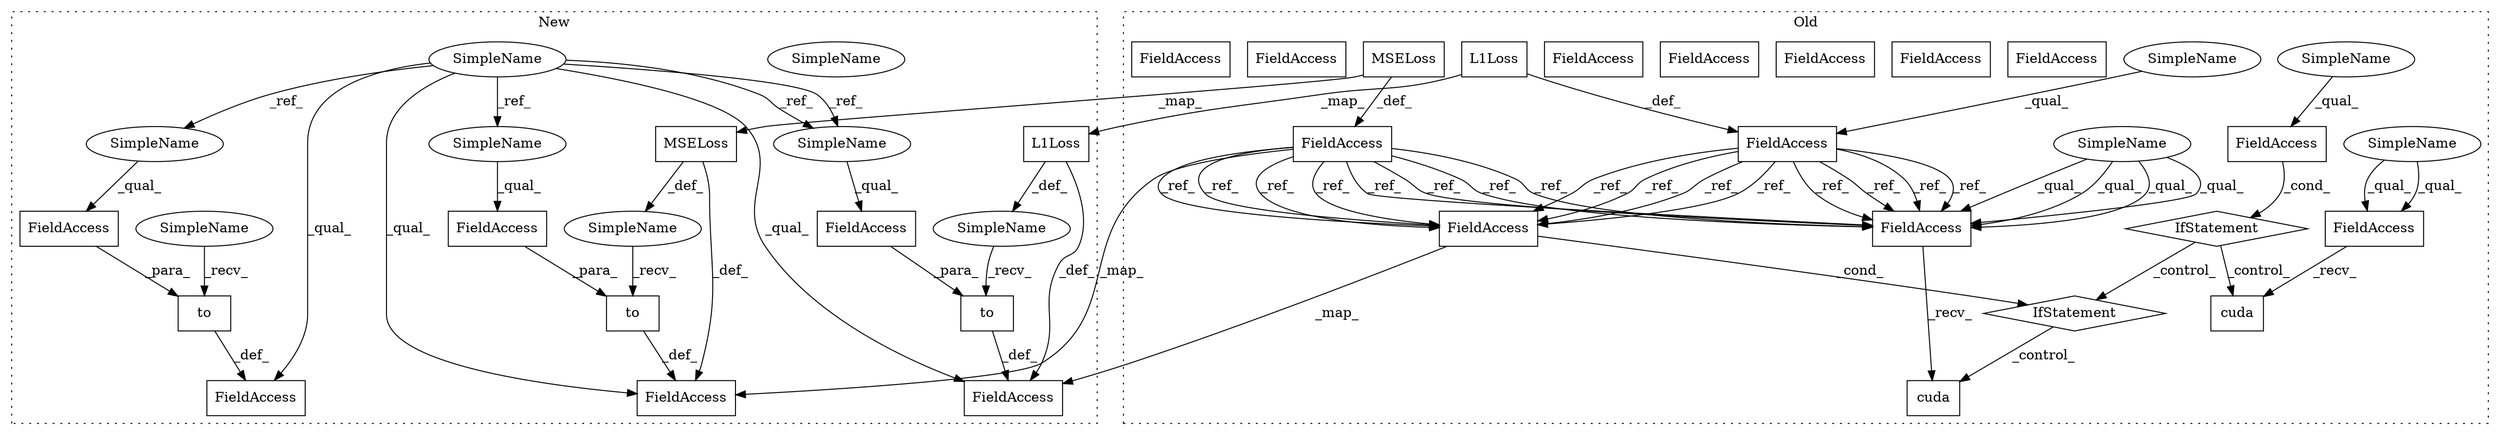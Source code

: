 digraph G {
subgraph cluster0 {
1 [label="L1Loss" a="32" s="1003" l="8" shape="box"];
12 [label="MSELoss" a="32" s="1095" l="9" shape="box"];
16 [label="cuda" a="32" s="2538" l="6" shape="box"];
17 [label="FieldAccess" a="22" s="2499" l="12" shape="box"];
19 [label="FieldAccess" a="22" s="1073" l="12" shape="box"];
21 [label="FieldAccess" a="22" s="2525" l="12" shape="box"];
23 [label="cuda" a="32" s="2646" l="6" shape="box"];
24 [label="IfStatement" a="25" s="2467,2483" l="4,2" shape="diamond"];
25 [label="FieldAccess" a="22" s="2471" l="12" shape="box"];
26 [label="FieldAccess" a="22" s="2633" l="12" shape="box"];
27 [label="FieldAccess" a="22" s="981" l="12" shape="box"];
28 [label="IfStatement" a="25" s="2495,2511" l="4,2" shape="diamond"];
29 [label="FieldAccess" a="22" s="2499" l="12" shape="box"];
30 [label="FieldAccess" a="22" s="2525" l="12" shape="box"];
34 [label="SimpleName" a="42" s="2633" l="4" shape="ellipse"];
35 [label="SimpleName" a="42" s="2471" l="4" shape="ellipse"];
36 [label="SimpleName" a="42" s="2525" l="4" shape="ellipse"];
37 [label="SimpleName" a="42" s="981" l="4" shape="ellipse"];
38 [label="FieldAccess" a="22" s="2525" l="12" shape="box"];
39 [label="FieldAccess" a="22" s="2499" l="12" shape="box"];
40 [label="FieldAccess" a="22" s="2499" l="12" shape="box"];
41 [label="FieldAccess" a="22" s="2525" l="12" shape="box"];
42 [label="FieldAccess" a="22" s="2633" l="12" shape="box"];
label = "Old";
style="dotted";
}
subgraph cluster1 {
2 [label="L1Loss" a="32" s="1035" l="8" shape="box"];
3 [label="to" a="32" s="1044,1058" l="3,1" shape="box"];
4 [label="FieldAccess" a="22" s="1047" l="11" shape="box"];
5 [label="SimpleName" a="42" s="1047" l="4" shape="ellipse"];
6 [label="SimpleName" a="42" s="378" l="4" shape="ellipse"];
7 [label="FieldAccess" a="22" s="1156" l="11" shape="box"];
8 [label="to" a="32" s="1153,1167" l="3,1" shape="box"];
9 [label="SimpleName" a="42" s="" l="" shape="ellipse"];
10 [label="SimpleName" a="42" s="" l="" shape="ellipse"];
11 [label="MSELoss" a="32" s="1143" l="9" shape="box"];
13 [label="FieldAccess" a="22" s="2139" l="11" shape="box"];
14 [label="to" a="32" s="2136,2150" l="3,1" shape="box"];
15 [label="SimpleName" a="42" s="" l="" shape="ellipse"];
18 [label="FieldAccess" a="22" s="1013" l="12" shape="box"];
20 [label="FieldAccess" a="22" s="1121" l="12" shape="box"];
22 [label="FieldAccess" a="22" s="2084" l="12" shape="box"];
31 [label="SimpleName" a="42" s="1047" l="4" shape="ellipse"];
32 [label="SimpleName" a="42" s="2139" l="4" shape="ellipse"];
33 [label="SimpleName" a="42" s="1156" l="4" shape="ellipse"];
label = "New";
style="dotted";
}
1 -> 27 [label="_def_"];
1 -> 2 [label="_map_"];
2 -> 18 [label="_def_"];
2 -> 10 [label="_def_"];
3 -> 18 [label="_def_"];
4 -> 3 [label="_para_"];
6 -> 22 [label="_qual_"];
6 -> 33 [label="_ref_"];
6 -> 31 [label="_ref_"];
6 -> 18 [label="_qual_"];
6 -> 20 [label="_qual_"];
6 -> 32 [label="_ref_"];
6 -> 31 [label="_ref_"];
7 -> 8 [label="_para_"];
8 -> 20 [label="_def_"];
9 -> 8 [label="_recv_"];
10 -> 3 [label="_recv_"];
11 -> 20 [label="_def_"];
11 -> 9 [label="_def_"];
12 -> 19 [label="_def_"];
12 -> 11 [label="_map_"];
13 -> 14 [label="_para_"];
14 -> 22 [label="_def_"];
15 -> 14 [label="_recv_"];
19 -> 20 [label="_map_"];
19 -> 41 [label="_ref_"];
19 -> 41 [label="_ref_"];
19 -> 40 [label="_ref_"];
19 -> 41 [label="_ref_"];
19 -> 40 [label="_ref_"];
19 -> 40 [label="_ref_"];
19 -> 41 [label="_ref_"];
19 -> 40 [label="_ref_"];
24 -> 23 [label="_control_"];
24 -> 28 [label="_control_"];
25 -> 24 [label="_cond_"];
27 -> 40 [label="_ref_"];
27 -> 41 [label="_ref_"];
27 -> 41 [label="_ref_"];
27 -> 40 [label="_ref_"];
27 -> 41 [label="_ref_"];
27 -> 40 [label="_ref_"];
27 -> 40 [label="_ref_"];
27 -> 41 [label="_ref_"];
28 -> 16 [label="_control_"];
31 -> 4 [label="_qual_"];
32 -> 13 [label="_qual_"];
33 -> 7 [label="_qual_"];
34 -> 42 [label="_qual_"];
34 -> 42 [label="_qual_"];
35 -> 25 [label="_qual_"];
36 -> 41 [label="_qual_"];
36 -> 41 [label="_qual_"];
36 -> 41 [label="_qual_"];
36 -> 41 [label="_qual_"];
37 -> 27 [label="_qual_"];
40 -> 28 [label="_cond_"];
40 -> 18 [label="_map_"];
41 -> 16 [label="_recv_"];
42 -> 23 [label="_recv_"];
}